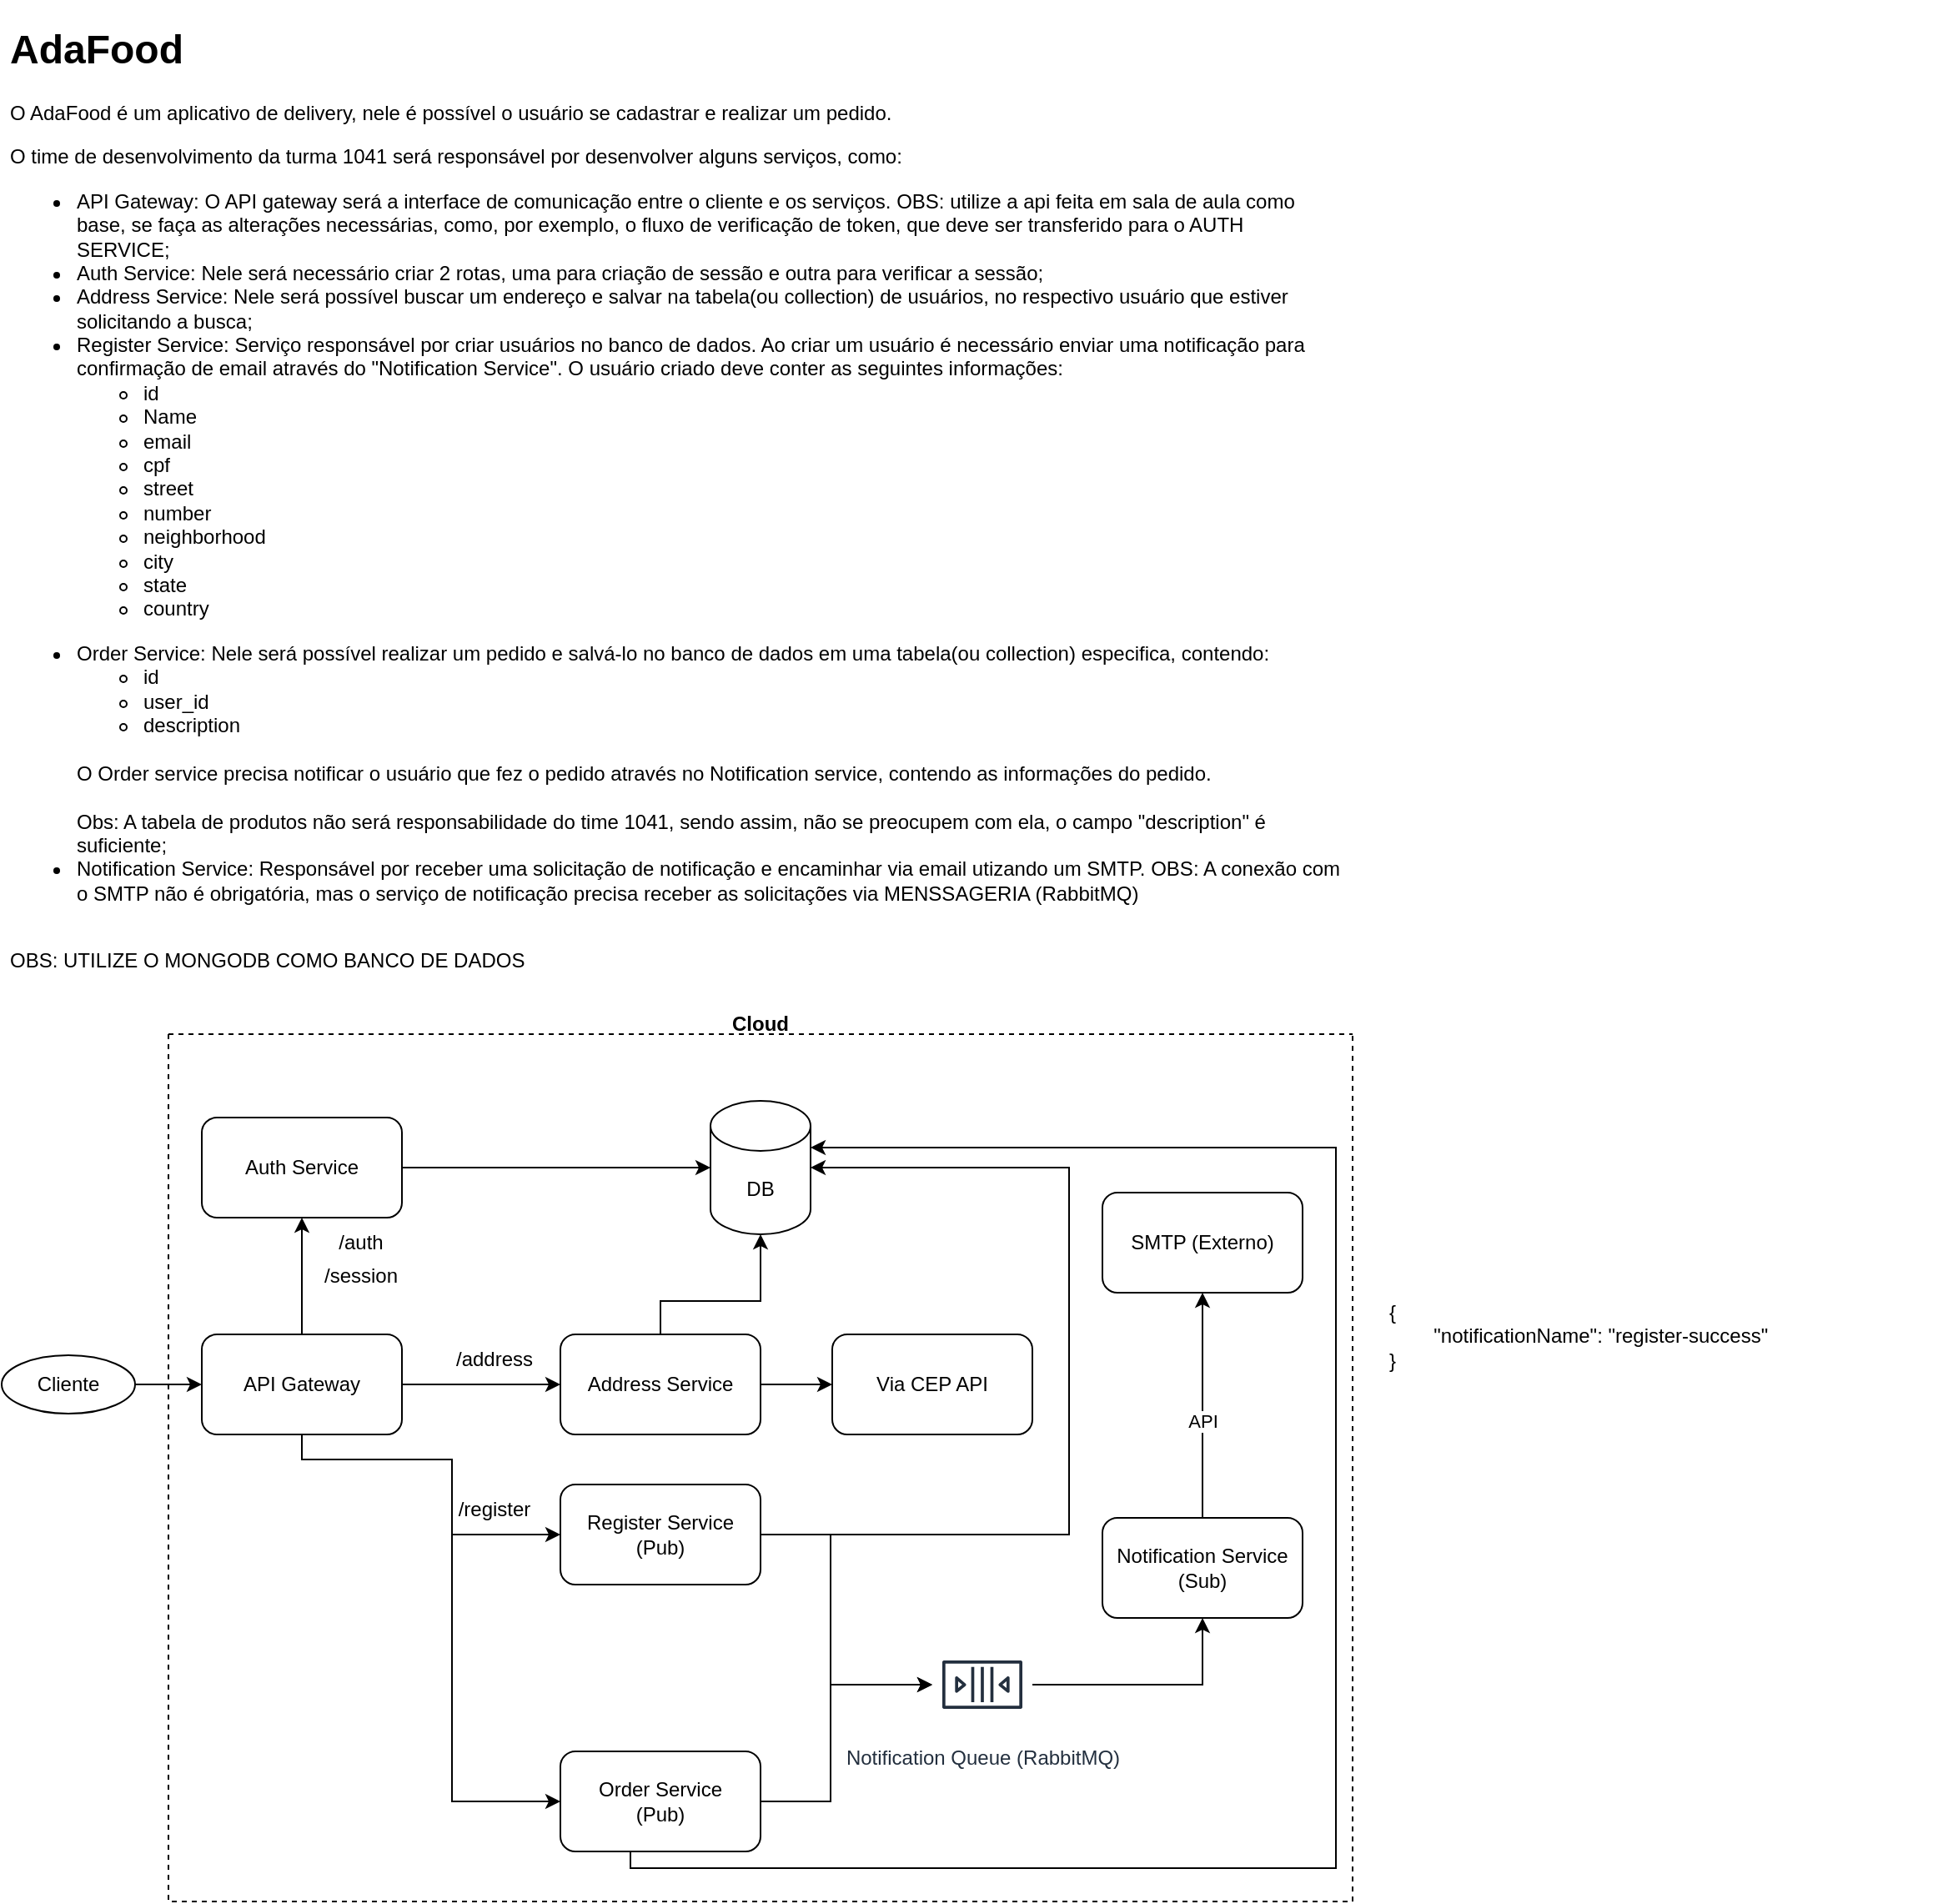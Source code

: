<mxfile version="23.1.2" type="device">
  <diagram name="Página-1" id="rtHHBh2dSHCQIZMQtOYz">
    <mxGraphModel dx="-987" dy="1512" grid="1" gridSize="10" guides="1" tooltips="1" connect="1" arrows="1" fold="1" page="1" pageScale="1" pageWidth="827" pageHeight="1169" background="#ffffff" math="0" shadow="0">
      <root>
        <mxCell id="0" />
        <mxCell id="1" parent="0" />
        <mxCell id="YhLhK0dSV-Nu9ANyFKGa-210" style="edgeStyle=orthogonalEdgeStyle;rounded=0;orthogonalLoop=1;jettySize=auto;html=1;" parent="1" source="YhLhK0dSV-Nu9ANyFKGa-164" target="YhLhK0dSV-Nu9ANyFKGa-171" edge="1">
          <mxGeometry relative="1" as="geometry" />
        </mxCell>
        <mxCell id="YhLhK0dSV-Nu9ANyFKGa-164" value="Cliente" style="ellipse;whiteSpace=wrap;html=1;" parent="1" vertex="1">
          <mxGeometry x="1663" y="-347.5" width="80" height="35" as="geometry" />
        </mxCell>
        <mxCell id="YhLhK0dSV-Nu9ANyFKGa-165" value="Cloud&#xa;" style="swimlane;startSize=0;dashed=1;" parent="1" vertex="1">
          <mxGeometry x="1763" y="-540" width="710" height="520" as="geometry" />
        </mxCell>
        <mxCell id="YhLhK0dSV-Nu9ANyFKGa-167" style="edgeStyle=orthogonalEdgeStyle;rounded=0;orthogonalLoop=1;jettySize=auto;html=1;entryX=0;entryY=0.5;entryDx=0;entryDy=0;" parent="YhLhK0dSV-Nu9ANyFKGa-165" source="YhLhK0dSV-Nu9ANyFKGa-171" target="YhLhK0dSV-Nu9ANyFKGa-178" edge="1">
          <mxGeometry relative="1" as="geometry" />
        </mxCell>
        <mxCell id="YhLhK0dSV-Nu9ANyFKGa-168" style="edgeStyle=orthogonalEdgeStyle;rounded=0;orthogonalLoop=1;jettySize=auto;html=1;entryX=0;entryY=0.5;entryDx=0;entryDy=0;" parent="YhLhK0dSV-Nu9ANyFKGa-165" source="YhLhK0dSV-Nu9ANyFKGa-171" target="YhLhK0dSV-Nu9ANyFKGa-181" edge="1">
          <mxGeometry relative="1" as="geometry">
            <Array as="points">
              <mxPoint x="80" y="255" />
              <mxPoint x="170" y="255" />
              <mxPoint x="170" y="300" />
            </Array>
          </mxGeometry>
        </mxCell>
        <mxCell id="YhLhK0dSV-Nu9ANyFKGa-201" style="edgeStyle=orthogonalEdgeStyle;rounded=0;orthogonalLoop=1;jettySize=auto;html=1;entryX=0;entryY=0.5;entryDx=0;entryDy=0;" parent="YhLhK0dSV-Nu9ANyFKGa-165" source="YhLhK0dSV-Nu9ANyFKGa-171" target="YhLhK0dSV-Nu9ANyFKGa-200" edge="1">
          <mxGeometry relative="1" as="geometry">
            <mxPoint x="235" y="610" as="targetPoint" />
            <Array as="points">
              <mxPoint x="80" y="255" />
              <mxPoint x="170" y="255" />
              <mxPoint x="170" y="460" />
            </Array>
          </mxGeometry>
        </mxCell>
        <mxCell id="YhLhK0dSV-Nu9ANyFKGa-205" style="edgeStyle=orthogonalEdgeStyle;rounded=0;orthogonalLoop=1;jettySize=auto;html=1;entryX=0.5;entryY=1;entryDx=0;entryDy=0;" parent="YhLhK0dSV-Nu9ANyFKGa-165" source="YhLhK0dSV-Nu9ANyFKGa-171" target="YhLhK0dSV-Nu9ANyFKGa-172" edge="1">
          <mxGeometry relative="1" as="geometry" />
        </mxCell>
        <mxCell id="YhLhK0dSV-Nu9ANyFKGa-171" value="API Gateway" style="rounded=1;whiteSpace=wrap;html=1;" parent="YhLhK0dSV-Nu9ANyFKGa-165" vertex="1">
          <mxGeometry x="20" y="180" width="120" height="60" as="geometry" />
        </mxCell>
        <mxCell id="YhLhK0dSV-Nu9ANyFKGa-206" style="edgeStyle=orthogonalEdgeStyle;rounded=0;orthogonalLoop=1;jettySize=auto;html=1;" parent="YhLhK0dSV-Nu9ANyFKGa-165" source="YhLhK0dSV-Nu9ANyFKGa-172" target="YhLhK0dSV-Nu9ANyFKGa-174" edge="1">
          <mxGeometry relative="1" as="geometry" />
        </mxCell>
        <mxCell id="YhLhK0dSV-Nu9ANyFKGa-172" value="Auth Service" style="rounded=1;whiteSpace=wrap;html=1;" parent="YhLhK0dSV-Nu9ANyFKGa-165" vertex="1">
          <mxGeometry x="20" y="50" width="120" height="60" as="geometry" />
        </mxCell>
        <mxCell id="YhLhK0dSV-Nu9ANyFKGa-174" value="DB" style="shape=cylinder3;whiteSpace=wrap;html=1;boundedLbl=1;backgroundOutline=1;size=15;" parent="YhLhK0dSV-Nu9ANyFKGa-165" vertex="1">
          <mxGeometry x="325" y="40" width="60" height="80" as="geometry" />
        </mxCell>
        <mxCell id="YhLhK0dSV-Nu9ANyFKGa-177" style="edgeStyle=orthogonalEdgeStyle;rounded=0;orthogonalLoop=1;jettySize=auto;html=1;" parent="YhLhK0dSV-Nu9ANyFKGa-165" source="YhLhK0dSV-Nu9ANyFKGa-178" target="YhLhK0dSV-Nu9ANyFKGa-179" edge="1">
          <mxGeometry relative="1" as="geometry" />
        </mxCell>
        <mxCell id="YhLhK0dSV-Nu9ANyFKGa-178" value="Address Service" style="rounded=1;whiteSpace=wrap;html=1;" parent="YhLhK0dSV-Nu9ANyFKGa-165" vertex="1">
          <mxGeometry x="235" y="180" width="120" height="60" as="geometry" />
        </mxCell>
        <mxCell id="YhLhK0dSV-Nu9ANyFKGa-179" value="Via CEP API" style="rounded=1;whiteSpace=wrap;html=1;" parent="YhLhK0dSV-Nu9ANyFKGa-165" vertex="1">
          <mxGeometry x="398" y="180" width="120" height="60" as="geometry" />
        </mxCell>
        <mxCell id="8sK2NLSzEbafw-ymQkjZ-2" style="edgeStyle=orthogonalEdgeStyle;rounded=0;orthogonalLoop=1;jettySize=auto;html=1;" edge="1" parent="YhLhK0dSV-Nu9ANyFKGa-165" source="YhLhK0dSV-Nu9ANyFKGa-181" target="YhLhK0dSV-Nu9ANyFKGa-196">
          <mxGeometry relative="1" as="geometry">
            <Array as="points">
              <mxPoint x="397" y="300" />
              <mxPoint x="397" y="390" />
            </Array>
          </mxGeometry>
        </mxCell>
        <mxCell id="YhLhK0dSV-Nu9ANyFKGa-181" value="Register Service&lt;br&gt;(Pub)" style="rounded=1;whiteSpace=wrap;html=1;" parent="YhLhK0dSV-Nu9ANyFKGa-165" vertex="1">
          <mxGeometry x="235" y="270" width="120" height="60" as="geometry" />
        </mxCell>
        <mxCell id="YhLhK0dSV-Nu9ANyFKGa-182" style="edgeStyle=orthogonalEdgeStyle;rounded=0;orthogonalLoop=1;jettySize=auto;html=1;entryX=1;entryY=0.5;entryDx=0;entryDy=0;entryPerimeter=0;" parent="YhLhK0dSV-Nu9ANyFKGa-165" source="YhLhK0dSV-Nu9ANyFKGa-181" target="YhLhK0dSV-Nu9ANyFKGa-174" edge="1">
          <mxGeometry relative="1" as="geometry">
            <Array as="points">
              <mxPoint x="540" y="300" />
              <mxPoint x="540" y="80" />
            </Array>
          </mxGeometry>
        </mxCell>
        <mxCell id="YhLhK0dSV-Nu9ANyFKGa-183" style="edgeStyle=orthogonalEdgeStyle;rounded=0;orthogonalLoop=1;jettySize=auto;html=1;" parent="YhLhK0dSV-Nu9ANyFKGa-165" source="YhLhK0dSV-Nu9ANyFKGa-185" target="YhLhK0dSV-Nu9ANyFKGa-186" edge="1">
          <mxGeometry relative="1" as="geometry" />
        </mxCell>
        <mxCell id="YhLhK0dSV-Nu9ANyFKGa-184" value="API" style="edgeLabel;html=1;align=center;verticalAlign=middle;resizable=0;points=[];" parent="YhLhK0dSV-Nu9ANyFKGa-183" vertex="1" connectable="0">
          <mxGeometry x="-0.133" relative="1" as="geometry">
            <mxPoint as="offset" />
          </mxGeometry>
        </mxCell>
        <mxCell id="YhLhK0dSV-Nu9ANyFKGa-185" value="Notification Service&lt;br&gt;(Sub)" style="rounded=1;whiteSpace=wrap;html=1;" parent="YhLhK0dSV-Nu9ANyFKGa-165" vertex="1">
          <mxGeometry x="560" y="290" width="120" height="60" as="geometry" />
        </mxCell>
        <mxCell id="YhLhK0dSV-Nu9ANyFKGa-186" value="SMTP (Externo)" style="rounded=1;whiteSpace=wrap;html=1;" parent="YhLhK0dSV-Nu9ANyFKGa-165" vertex="1">
          <mxGeometry x="560" y="95" width="120" height="60" as="geometry" />
        </mxCell>
        <mxCell id="YhLhK0dSV-Nu9ANyFKGa-187" value="/session" style="text;html=1;align=center;verticalAlign=middle;resizable=0;points=[];autosize=1;strokeColor=none;fillColor=none;" parent="YhLhK0dSV-Nu9ANyFKGa-165" vertex="1">
          <mxGeometry x="80" y="130" width="70" height="30" as="geometry" />
        </mxCell>
        <mxCell id="YhLhK0dSV-Nu9ANyFKGa-188" value="/address" style="text;html=1;align=center;verticalAlign=middle;resizable=0;points=[];autosize=1;strokeColor=none;fillColor=none;" parent="YhLhK0dSV-Nu9ANyFKGa-165" vertex="1">
          <mxGeometry x="160" y="180" width="70" height="30" as="geometry" />
        </mxCell>
        <mxCell id="YhLhK0dSV-Nu9ANyFKGa-189" value="/register" style="text;html=1;align=center;verticalAlign=middle;resizable=0;points=[];autosize=1;strokeColor=none;fillColor=none;" parent="YhLhK0dSV-Nu9ANyFKGa-165" vertex="1">
          <mxGeometry x="160" y="270" width="70" height="30" as="geometry" />
        </mxCell>
        <mxCell id="YhLhK0dSV-Nu9ANyFKGa-195" value="" style="edgeStyle=orthogonalEdgeStyle;rounded=0;orthogonalLoop=1;jettySize=auto;html=1;" parent="YhLhK0dSV-Nu9ANyFKGa-165" source="YhLhK0dSV-Nu9ANyFKGa-196" target="YhLhK0dSV-Nu9ANyFKGa-185" edge="1">
          <mxGeometry relative="1" as="geometry" />
        </mxCell>
        <mxCell id="YhLhK0dSV-Nu9ANyFKGa-196" value="Notification Queue (RabbitMQ)" style="sketch=0;outlineConnect=0;fontColor=#232F3E;gradientColor=none;strokeColor=#232F3E;fillColor=#ffffff;dashed=0;verticalLabelPosition=bottom;verticalAlign=top;align=center;html=1;fontSize=12;fontStyle=0;aspect=fixed;shape=mxgraph.aws4.resourceIcon;resIcon=mxgraph.aws4.queue;" parent="YhLhK0dSV-Nu9ANyFKGa-165" vertex="1">
          <mxGeometry x="458" y="360" width="60" height="60" as="geometry" />
        </mxCell>
        <mxCell id="8sK2NLSzEbafw-ymQkjZ-1" style="edgeStyle=orthogonalEdgeStyle;rounded=0;orthogonalLoop=1;jettySize=auto;html=1;" edge="1" parent="YhLhK0dSV-Nu9ANyFKGa-165" source="YhLhK0dSV-Nu9ANyFKGa-200" target="YhLhK0dSV-Nu9ANyFKGa-196">
          <mxGeometry relative="1" as="geometry">
            <Array as="points">
              <mxPoint x="397" y="460" />
              <mxPoint x="397" y="390" />
            </Array>
          </mxGeometry>
        </mxCell>
        <mxCell id="YhLhK0dSV-Nu9ANyFKGa-200" value="Order Service&lt;br&gt;(Pub)" style="rounded=1;whiteSpace=wrap;html=1;" parent="YhLhK0dSV-Nu9ANyFKGa-165" vertex="1">
          <mxGeometry x="235" y="430" width="120" height="60" as="geometry" />
        </mxCell>
        <mxCell id="YhLhK0dSV-Nu9ANyFKGa-204" value="/auth" style="text;html=1;align=center;verticalAlign=middle;resizable=0;points=[];autosize=1;strokeColor=none;fillColor=none;" parent="YhLhK0dSV-Nu9ANyFKGa-165" vertex="1">
          <mxGeometry x="90" y="110" width="50" height="30" as="geometry" />
        </mxCell>
        <mxCell id="YhLhK0dSV-Nu9ANyFKGa-207" style="edgeStyle=orthogonalEdgeStyle;rounded=0;orthogonalLoop=1;jettySize=auto;html=1;entryX=0.5;entryY=1;entryDx=0;entryDy=0;entryPerimeter=0;" parent="YhLhK0dSV-Nu9ANyFKGa-165" source="YhLhK0dSV-Nu9ANyFKGa-178" target="YhLhK0dSV-Nu9ANyFKGa-174" edge="1">
          <mxGeometry relative="1" as="geometry">
            <Array as="points">
              <mxPoint x="295" y="160" />
              <mxPoint x="355" y="160" />
            </Array>
          </mxGeometry>
        </mxCell>
        <mxCell id="YhLhK0dSV-Nu9ANyFKGa-208" style="edgeStyle=orthogonalEdgeStyle;rounded=0;orthogonalLoop=1;jettySize=auto;html=1;entryX=1;entryY=0;entryDx=0;entryDy=27.5;entryPerimeter=0;exitX=0.5;exitY=1;exitDx=0;exitDy=0;" parent="YhLhK0dSV-Nu9ANyFKGa-165" edge="1">
          <mxGeometry relative="1" as="geometry">
            <mxPoint x="277" y="490.5" as="sourcePoint" />
            <mxPoint x="385" y="68" as="targetPoint" />
            <Array as="points">
              <mxPoint x="277" y="500" />
              <mxPoint x="700" y="500" />
              <mxPoint x="700" y="68" />
            </Array>
          </mxGeometry>
        </mxCell>
        <mxCell id="YhLhK0dSV-Nu9ANyFKGa-209" value="&lt;h1&gt;AdaFood&lt;/h1&gt;&lt;p&gt;O AdaFood é um aplicativo de delivery, nele é possível o usuário se cadastrar e realizar um pedido.&lt;/p&gt;&lt;p&gt;O time de desenvolvimento da turma 1041 será responsável por desenvolver alguns serviços, como:&lt;/p&gt;&lt;p&gt;&lt;/p&gt;&lt;ul&gt;&lt;li&gt;API Gateway: O API gateway será a interface de comunicação entre o cliente e os serviços. OBS: utilize a api feita em sala de aula como base, se faça as alterações necessárias, como, por exemplo, o fluxo de verificação de token, que deve ser transferido para o AUTH SERVICE;&lt;span style=&quot;white-space: pre;&quot;&gt;&#x9;&lt;/span&gt;&lt;/li&gt;&lt;li&gt;Auth Service: Nele será necessário criar 2 rotas, uma para criação de sessão e outra para verificar a sessão;&lt;/li&gt;&lt;li&gt;Address Service: Nele será possível buscar um endereço e salvar na tabela(ou collection) de usuários, no respectivo usuário que estiver solicitando a busca;&lt;/li&gt;&lt;li&gt;Register Service: Serviço responsável por criar usuários no banco de dados. Ao criar um usuário é necessário enviar uma notificação para confirmação de email através do &quot;Notification Service&quot;. O usuário criado deve conter as seguintes informações:&lt;/li&gt;&lt;ul&gt;&lt;li&gt;id&lt;/li&gt;&lt;li&gt;Name&lt;/li&gt;&lt;li&gt;email&lt;/li&gt;&lt;li&gt;cpf&lt;/li&gt;&lt;li&gt;street&lt;/li&gt;&lt;li&gt;number&lt;/li&gt;&lt;li&gt;neighborhood&lt;/li&gt;&lt;li&gt;city&lt;/li&gt;&lt;li&gt;state&lt;/li&gt;&lt;li&gt;country&lt;/li&gt;&lt;/ul&gt;&lt;/ul&gt;&lt;ul&gt;&lt;li&gt;Order Service: Nele será possível realizar um pedido e salvá-lo no banco de dados em uma tabela(ou collection) especifica, contendo:&lt;/li&gt;&lt;ul&gt;&lt;li style=&quot;border-color: var(--border-color);&quot;&gt;id&lt;/li&gt;&lt;li style=&quot;border-color: var(--border-color);&quot;&gt;user_id&lt;/li&gt;&lt;li style=&quot;border-color: var(--border-color);&quot;&gt;description&lt;/li&gt;&lt;/ul&gt;&lt;div style=&quot;border-color: var(--border-color);&quot;&gt;&lt;span style=&quot;white-space: pre;&quot;&gt;&amp;nbsp;&amp;nbsp;&amp;nbsp;&amp;nbsp;&lt;/span&gt;&lt;span style=&quot;border-color: var(--border-color);&quot;&gt;&lt;span style=&quot;white-space: pre;&quot;&gt;&amp;nbsp;&amp;nbsp;&amp;nbsp;&amp;nbsp;&lt;/span&gt;&lt;/span&gt;&lt;/div&gt;&lt;div style=&quot;border-color: var(--border-color);&quot;&gt;O Order service precisa notificar o usuário que fez o pedido através no Notification service, contendo as informações do pedido.&lt;br style=&quot;border-color: var(--border-color);&quot;&gt;&lt;/div&gt;&lt;div style=&quot;border-color: var(--border-color);&quot;&gt;&lt;span style=&quot;background-color: initial;&quot;&gt;&lt;br&gt;&lt;/span&gt;&lt;/div&gt;&lt;div style=&quot;border-color: var(--border-color);&quot;&gt;&lt;span style=&quot;background-color: initial;&quot;&gt;Obs: A tabela de produtos não será responsabilidade do time 1041, sendo assim, não se&amp;nbsp;&lt;/span&gt;&lt;span style=&quot;background-color: initial;&quot;&gt;preocupem com ela, o campo &quot;description&quot; é suficiente;&lt;/span&gt;&lt;br&gt;&lt;/div&gt;&lt;li&gt;Notification Service: Responsável por receber uma solicitação de notificação e encaminhar via email utizando um SMTP. OBS: A conexão com o SMTP não é obrigatória, mas o serviço de notificação precisa receber as solicitações via MENSSAGERIA (RabbitMQ)&amp;nbsp;&lt;/li&gt;&lt;/ul&gt;&lt;div&gt;&lt;br&gt;&lt;/div&gt;&lt;div&gt;OBS: UTILIZE O MONGODB COMO BANCO DE DADOS&lt;/div&gt;&lt;div&gt;&lt;/div&gt;&lt;p&gt;&lt;/p&gt;" style="text;html=1;strokeColor=none;fillColor=none;spacing=5;spacingTop=-20;whiteSpace=wrap;overflow=hidden;rounded=0;" parent="1" vertex="1">
          <mxGeometry x="1663" y="-1150" width="807" height="580" as="geometry" />
        </mxCell>
        <mxCell id="8sK2NLSzEbafw-ymQkjZ-4" value="{&lt;br&gt;&lt;span style=&quot;white-space: pre;&quot;&gt;&#x9;&lt;/span&gt;&quot;notificationName&quot;: &quot;register-success&quot;&lt;br&gt;}" style="text;html=1;strokeColor=none;fillColor=none;spacing=5;spacingTop=-20;whiteSpace=wrap;overflow=hidden;rounded=0;" vertex="1" parent="1">
          <mxGeometry x="2490" y="-370" width="330" height="120" as="geometry" />
        </mxCell>
      </root>
    </mxGraphModel>
  </diagram>
</mxfile>
